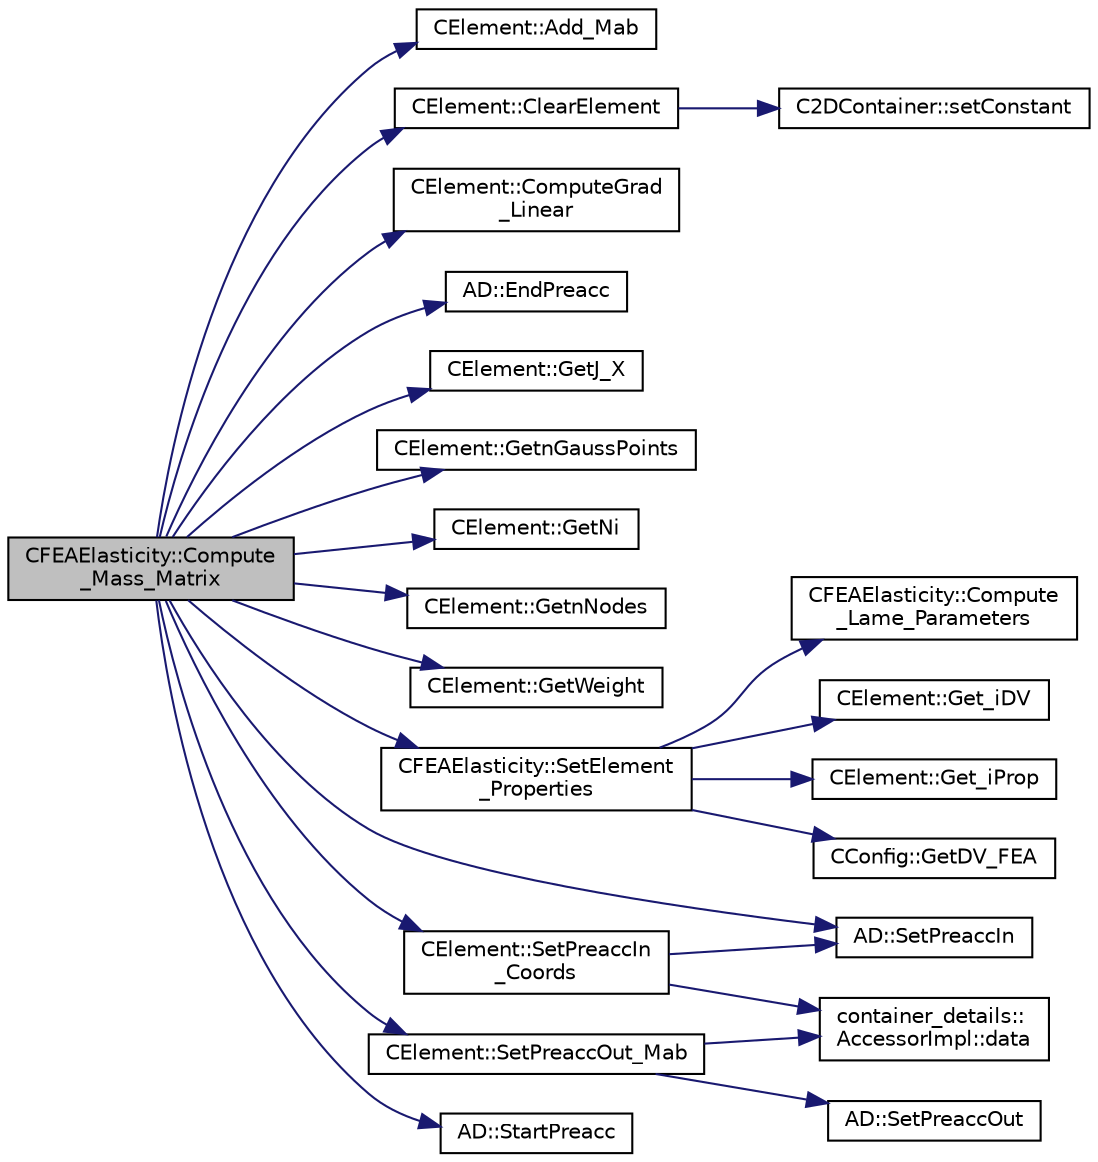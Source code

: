 digraph "CFEAElasticity::Compute_Mass_Matrix"
{
 // LATEX_PDF_SIZE
  edge [fontname="Helvetica",fontsize="10",labelfontname="Helvetica",labelfontsize="10"];
  node [fontname="Helvetica",fontsize="10",shape=record];
  rankdir="LR";
  Node1 [label="CFEAElasticity::Compute\l_Mass_Matrix",height=0.2,width=0.4,color="black", fillcolor="grey75", style="filled", fontcolor="black",tooltip="Build the mass matrix of an element."];
  Node1 -> Node2 [color="midnightblue",fontsize="10",style="solid",fontname="Helvetica"];
  Node2 [label="CElement::Add_Mab",height=0.2,width=0.4,color="black", fillcolor="white", style="filled",URL="$classCElement.html#a8b296a461566a6e2c293f42d9f592641",tooltip="Add the value of the diagonal term for the mass matrix."];
  Node1 -> Node3 [color="midnightblue",fontsize="10",style="solid",fontname="Helvetica"];
  Node3 [label="CElement::ClearElement",height=0.2,width=0.4,color="black", fillcolor="white", style="filled",URL="$classCElement.html#a34c043025dcb2d28b4800f93c9cd3184",tooltip="Sets matrices to 0."];
  Node3 -> Node4 [color="midnightblue",fontsize="10",style="solid",fontname="Helvetica"];
  Node4 [label="C2DContainer::setConstant",height=0.2,width=0.4,color="black", fillcolor="white", style="filled",URL="$classC2DContainer.html#ab9f8a545ab85abdd3291f0f65b4f411b",tooltip="Set value of all entries to \"value\"."];
  Node1 -> Node5 [color="midnightblue",fontsize="10",style="solid",fontname="Helvetica"];
  Node5 [label="CElement::ComputeGrad\l_Linear",height=0.2,width=0.4,color="black", fillcolor="white", style="filled",URL="$classCElement.html#acff4750404c62c6b934cc1e66c3c0c91",tooltip="Set the value of the gradient of the shape functions wrt the reference configuration."];
  Node1 -> Node6 [color="midnightblue",fontsize="10",style="solid",fontname="Helvetica"];
  Node6 [label="AD::EndPreacc",height=0.2,width=0.4,color="black", fillcolor="white", style="filled",URL="$namespaceAD.html#a309d057a92faa60a3a760254678ec9ea",tooltip="Ends a preaccumulation section and computes the local Jacobi matrix of a code section using the varia..."];
  Node1 -> Node7 [color="midnightblue",fontsize="10",style="solid",fontname="Helvetica"];
  Node7 [label="CElement::GetJ_X",height=0.2,width=0.4,color="black", fillcolor="white", style="filled",URL="$classCElement.html#a852d0bd9bdb6149e51edb9eff51e2c0b",tooltip="Get the Jacobian respect to the reference configuration for the Gaussian Point iGauss."];
  Node1 -> Node8 [color="midnightblue",fontsize="10",style="solid",fontname="Helvetica"];
  Node8 [label="CElement::GetnGaussPoints",height=0.2,width=0.4,color="black", fillcolor="white", style="filled",URL="$classCElement.html#ab069f4033f7ad4b13a049c7a69613659",tooltip="Retrieve the number of nodes of the element."];
  Node1 -> Node9 [color="midnightblue",fontsize="10",style="solid",fontname="Helvetica"];
  Node9 [label="CElement::GetNi",height=0.2,width=0.4,color="black", fillcolor="white", style="filled",URL="$classCElement.html#a59b6101e6196a9a48f365f1f140223a5",tooltip="Retrieve the value of the shape functions."];
  Node1 -> Node10 [color="midnightblue",fontsize="10",style="solid",fontname="Helvetica"];
  Node10 [label="CElement::GetnNodes",height=0.2,width=0.4,color="black", fillcolor="white", style="filled",URL="$classCElement.html#a87d13ba01e276d05b00b42caa1d5ee3c",tooltip="Retrieve the number of nodes of the element."];
  Node1 -> Node11 [color="midnightblue",fontsize="10",style="solid",fontname="Helvetica"];
  Node11 [label="CElement::GetWeight",height=0.2,width=0.4,color="black", fillcolor="white", style="filled",URL="$classCElement.html#a0e93583f33a6c7c88ac8d0b916a1281f",tooltip="Get the weight of the corresponding Gaussian Point."];
  Node1 -> Node12 [color="midnightblue",fontsize="10",style="solid",fontname="Helvetica"];
  Node12 [label="CFEAElasticity::SetElement\l_Properties",height=0.2,width=0.4,color="black", fillcolor="white", style="filled",URL="$classCFEAElasticity.html#a918d0f5ce089fd83e5ca59c42da45e3e",tooltip="Set element material properties."];
  Node12 -> Node13 [color="midnightblue",fontsize="10",style="solid",fontname="Helvetica"];
  Node13 [label="CFEAElasticity::Compute\l_Lame_Parameters",height=0.2,width=0.4,color="black", fillcolor="white", style="filled",URL="$classCFEAElasticity.html#a3c8b0dc963f5cdfc3330f4349e267184",tooltip="Update the Lame parameters (required in AD to account for all dependencies)."];
  Node12 -> Node14 [color="midnightblue",fontsize="10",style="solid",fontname="Helvetica"];
  Node14 [label="CElement::Get_iDV",height=0.2,width=0.4,color="black", fillcolor="white", style="filled",URL="$classCElement.html#a9aca256c29c68f6be62c9a74f7a39fa8",tooltip="Return the value of the identifier for the Design Variable."];
  Node12 -> Node15 [color="midnightblue",fontsize="10",style="solid",fontname="Helvetica"];
  Node15 [label="CElement::Get_iProp",height=0.2,width=0.4,color="black", fillcolor="white", style="filled",URL="$classCElement.html#a316ca4ad94c25db42cca8a9c4d187fdc",tooltip="Return the value of the identifier for the Element Property."];
  Node12 -> Node16 [color="midnightblue",fontsize="10",style="solid",fontname="Helvetica"];
  Node16 [label="CConfig::GetDV_FEA",height=0.2,width=0.4,color="black", fillcolor="white", style="filled",URL="$classCConfig.html#a5909743f9efd40e18336118561f6f8d1",tooltip="Get the kind of design variable for FEA."];
  Node1 -> Node17 [color="midnightblue",fontsize="10",style="solid",fontname="Helvetica"];
  Node17 [label="AD::SetPreaccIn",height=0.2,width=0.4,color="black", fillcolor="white", style="filled",URL="$namespaceAD.html#aa163589c94af6ddfdbcf901ecc76ac77",tooltip="Sets the scalar inputs of a preaccumulation section."];
  Node1 -> Node18 [color="midnightblue",fontsize="10",style="solid",fontname="Helvetica"];
  Node18 [label="CElement::SetPreaccIn\l_Coords",height=0.2,width=0.4,color="black", fillcolor="white", style="filled",URL="$classCElement.html#a86998490e58ede51f2fc1e5cb40553f4",tooltip="Register the current and reference coordinates of the element as pre-accumulation inputs the latter a..."];
  Node18 -> Node19 [color="midnightblue",fontsize="10",style="solid",fontname="Helvetica"];
  Node19 [label="container_details::\lAccessorImpl::data",height=0.2,width=0.4,color="black", fillcolor="white", style="filled",URL="$classcontainer__details_1_1AccessorImpl.html#a5b5318f7212e57c13e464c398f74b3d5",tooltip=" "];
  Node18 -> Node17 [color="midnightblue",fontsize="10",style="solid",fontname="Helvetica"];
  Node1 -> Node20 [color="midnightblue",fontsize="10",style="solid",fontname="Helvetica"];
  Node20 [label="CElement::SetPreaccOut_Mab",height=0.2,width=0.4,color="black", fillcolor="white", style="filled",URL="$classCElement.html#a75e02cdcd099f3f0981af7e9ca84f92b",tooltip="Register the mass matrix as a pre-accumulation output."];
  Node20 -> Node19 [color="midnightblue",fontsize="10",style="solid",fontname="Helvetica"];
  Node20 -> Node21 [color="midnightblue",fontsize="10",style="solid",fontname="Helvetica"];
  Node21 [label="AD::SetPreaccOut",height=0.2,width=0.4,color="black", fillcolor="white", style="filled",URL="$namespaceAD.html#a96f26aa5f6909173e990e03b864fec33",tooltip="Sets the scalar outputs of a preaccumulation section."];
  Node1 -> Node22 [color="midnightblue",fontsize="10",style="solid",fontname="Helvetica"];
  Node22 [label="AD::StartPreacc",height=0.2,width=0.4,color="black", fillcolor="white", style="filled",URL="$namespaceAD.html#a2a1e9c4b109fd751e84132c9495de3ff",tooltip="Starts a new preaccumulation section and sets the input variables."];
}
